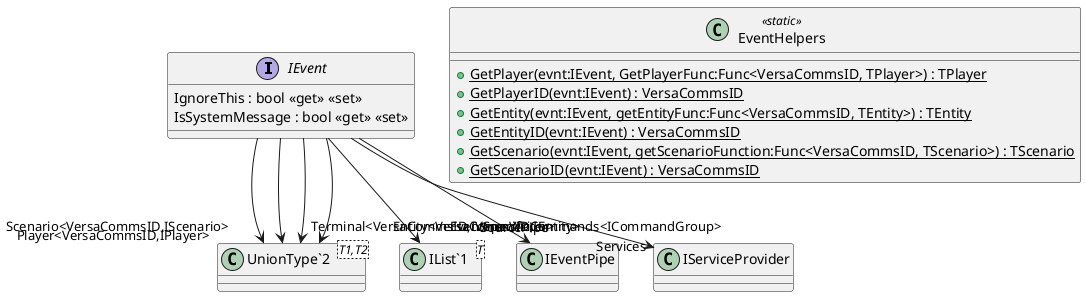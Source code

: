 @startuml
interface IEvent {
    IgnoreThis : bool <<get>> <<set>>
    IsSystemMessage : bool <<get>> <<set>>
}
class EventHelpers <<static>> {
    + {static} GetPlayer(evnt:IEvent, GetPlayerFunc:Func<VersaCommsID, TPlayer>) : TPlayer
    + {static} GetPlayerID(evnt:IEvent) : VersaCommsID
    + {static} GetEntity(evnt:IEvent, getEntityFunc:Func<VersaCommsID, TEntity>) : TEntity
    + {static} GetEntityID(evnt:IEvent) : VersaCommsID
    + {static} GetScenario(evnt:IEvent, getScenarioFunction:Func<VersaCommsID, TScenario>) : TScenario
    + {static} GetScenarioID(evnt:IEvent) : VersaCommsID
}
class "UnionType`2"<T1,T2> {
}
class "IList`1"<T> {
}
IEvent --> "SourcePipe" IEventPipe
IEvent --> "Services" IServiceProvider
IEvent --> "Scenario<VersaCommsID,IScenario>" "UnionType`2"
IEvent --> "Terminal<VersaCommsID,IVersaWriter>" "UnionType`2"
IEvent --> "Player<VersaCommsID,IPlayer>" "UnionType`2"
IEvent --> "Entity<VersaCommsID,IEntity>" "UnionType`2"
IEvent --> "EventSpecificCommands<ICommandGroup>" "IList`1"
@enduml

